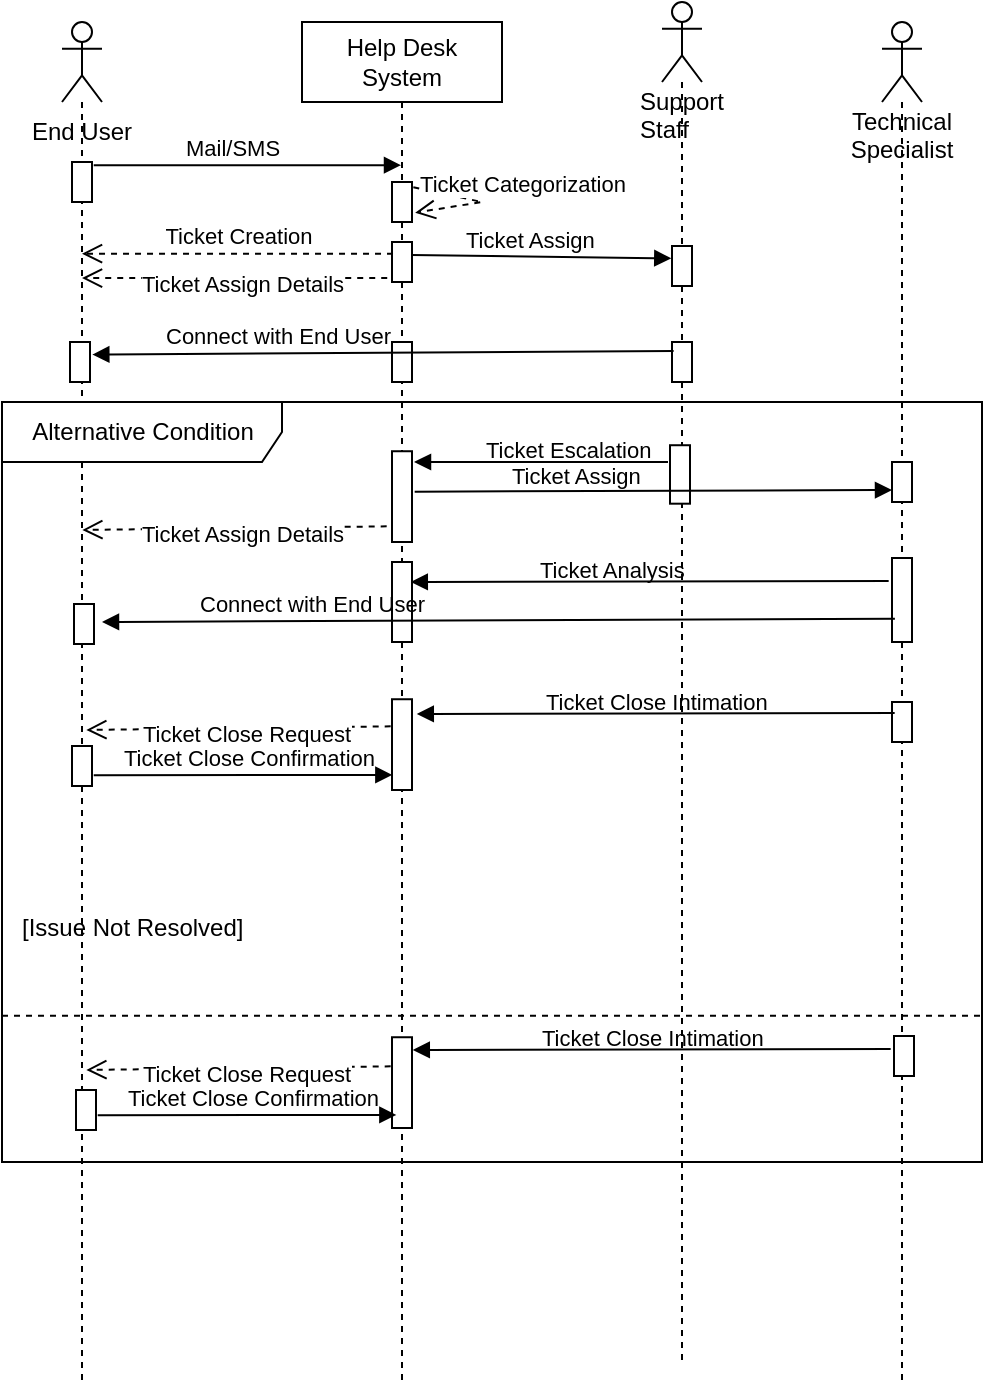 <mxfile version="20.8.5" type="github">
  <diagram name="Page-1" id="c7488fd3-1785-93aa-aadb-54a6760d102a">
    <mxGraphModel dx="934" dy="538" grid="1" gridSize="10" guides="1" tooltips="1" connect="1" arrows="1" fold="1" page="1" pageScale="1" pageWidth="1100" pageHeight="850" background="none" math="0" shadow="0">
      <root>
        <mxCell id="0" />
        <mxCell id="1" parent="0" />
        <mxCell id="D_ySamenjN0o2ctrZhSt-29" value="" style="shape=umlLifeline;participant=umlActor;perimeter=lifelinePerimeter;whiteSpace=wrap;html=1;container=1;collapsible=0;recursiveResize=0;verticalAlign=top;spacingTop=36;outlineConnect=0;fillColor=none;" parent="1" vertex="1">
          <mxGeometry x="90" y="40" width="20" height="680" as="geometry" />
        </mxCell>
        <mxCell id="WngzqLlNWW4Z8B7oAlS5-2" value="" style="html=1;points=[];perimeter=orthogonalPerimeter;" parent="D_ySamenjN0o2ctrZhSt-29" vertex="1">
          <mxGeometry x="5" y="70" width="10" height="20" as="geometry" />
        </mxCell>
        <mxCell id="MRX5hbzs_zA0vWkT0qmY-10" value="" style="html=1;points=[];perimeter=orthogonalPerimeter;" vertex="1" parent="D_ySamenjN0o2ctrZhSt-29">
          <mxGeometry x="4" y="160" width="10" height="20" as="geometry" />
        </mxCell>
        <mxCell id="MRX5hbzs_zA0vWkT0qmY-26" value="" style="html=1;points=[];perimeter=orthogonalPerimeter;" vertex="1" parent="D_ySamenjN0o2ctrZhSt-29">
          <mxGeometry x="6" y="291" width="10" height="20" as="geometry" />
        </mxCell>
        <mxCell id="MRX5hbzs_zA0vWkT0qmY-35" value="" style="html=1;points=[];perimeter=orthogonalPerimeter;" vertex="1" parent="D_ySamenjN0o2ctrZhSt-29">
          <mxGeometry x="5" y="362" width="10" height="20" as="geometry" />
        </mxCell>
        <mxCell id="MRX5hbzs_zA0vWkT0qmY-36" value="" style="html=1;points=[];perimeter=orthogonalPerimeter;" vertex="1" parent="D_ySamenjN0o2ctrZhSt-29">
          <mxGeometry x="7" y="534" width="10" height="20" as="geometry" />
        </mxCell>
        <mxCell id="D_ySamenjN0o2ctrZhSt-30" value="Help Desk System" style="shape=umlLifeline;perimeter=lifelinePerimeter;whiteSpace=wrap;html=1;container=1;collapsible=0;recursiveResize=0;outlineConnect=0;fillColor=none;" parent="1" vertex="1">
          <mxGeometry x="210" y="40" width="100" height="680" as="geometry" />
        </mxCell>
        <mxCell id="UEY1z4FeeZJQMqZzBVZx-1" value="" style="html=1;points=[];perimeter=orthogonalPerimeter;" parent="D_ySamenjN0o2ctrZhSt-30" vertex="1">
          <mxGeometry x="45" y="80" width="10" height="20" as="geometry" />
        </mxCell>
        <mxCell id="yABycnlgP7srYdiVndCJ-1" value="Ticket Categorization" style="html=1;verticalAlign=bottom;endArrow=open;dashed=1;endSize=8;rounded=0;exitX=1.067;exitY=0.133;exitDx=0;exitDy=0;exitPerimeter=0;edgeStyle=entityRelationEdgeStyle;elbow=vertical;entryX=1.159;entryY=0.767;entryDx=0;entryDy=0;entryPerimeter=0;" parent="D_ySamenjN0o2ctrZhSt-30" source="UEY1z4FeeZJQMqZzBVZx-1" target="UEY1z4FeeZJQMqZzBVZx-1" edge="1">
          <mxGeometry x="0.018" y="20" relative="1" as="geometry">
            <mxPoint x="59.5" y="150.15" as="sourcePoint" />
            <mxPoint x="90" y="103" as="targetPoint" />
            <Array as="points">
              <mxPoint x="90" y="90" />
            </Array>
            <mxPoint x="17" y="-20" as="offset" />
          </mxGeometry>
        </mxCell>
        <mxCell id="MRX5hbzs_zA0vWkT0qmY-7" value="" style="html=1;points=[];perimeter=orthogonalPerimeter;" vertex="1" parent="D_ySamenjN0o2ctrZhSt-30">
          <mxGeometry x="45" y="110" width="10" height="20" as="geometry" />
        </mxCell>
        <mxCell id="MRX5hbzs_zA0vWkT0qmY-9" value="" style="html=1;points=[];perimeter=orthogonalPerimeter;" vertex="1" parent="D_ySamenjN0o2ctrZhSt-30">
          <mxGeometry x="45" y="160" width="10" height="20" as="geometry" />
        </mxCell>
        <mxCell id="D_ySamenjN0o2ctrZhSt-31" value="End User" style="text;html=1;strokeColor=none;fillColor=none;align=center;verticalAlign=middle;whiteSpace=wrap;rounded=0;" parent="1" vertex="1">
          <mxGeometry x="70" y="80" width="60" height="30" as="geometry" />
        </mxCell>
        <mxCell id="D_ySamenjN0o2ctrZhSt-44" value="Mail/SMS" style="html=1;verticalAlign=bottom;labelBackgroundColor=none;endArrow=block;endFill=1;endSize=6;align=left;rounded=0;labelBorderColor=none;exitX=1.086;exitY=0.08;exitDx=0;exitDy=0;exitPerimeter=0;" parent="1" source="WngzqLlNWW4Z8B7oAlS5-2" target="D_ySamenjN0o2ctrZhSt-30" edge="1">
          <mxGeometry x="-0.425" relative="1" as="geometry">
            <mxPoint x="320" y="250" as="sourcePoint" />
            <mxPoint x="430" y="250" as="targetPoint" />
            <mxPoint as="offset" />
          </mxGeometry>
        </mxCell>
        <mxCell id="WngzqLlNWW4Z8B7oAlS5-3" value="&lt;div style=&quot;text-align: justify;&quot;&gt;&lt;span style=&quot;background-color: initial;&quot;&gt;Support Staff&lt;/span&gt;&lt;/div&gt;" style="shape=umlLifeline;participant=umlActor;perimeter=lifelinePerimeter;whiteSpace=wrap;html=1;container=1;collapsible=0;recursiveResize=0;verticalAlign=top;spacingTop=36;outlineConnect=0;size=40;align=center;" parent="1" vertex="1">
          <mxGeometry x="390" y="30" width="20" height="680" as="geometry" />
        </mxCell>
        <mxCell id="UEY1z4FeeZJQMqZzBVZx-3" value="" style="html=1;points=[];perimeter=orthogonalPerimeter;" parent="WngzqLlNWW4Z8B7oAlS5-3" vertex="1">
          <mxGeometry x="5" y="122" width="10" height="20" as="geometry" />
        </mxCell>
        <mxCell id="MRX5hbzs_zA0vWkT0qmY-8" value="" style="html=1;points=[];perimeter=orthogonalPerimeter;" vertex="1" parent="WngzqLlNWW4Z8B7oAlS5-3">
          <mxGeometry x="5" y="170" width="10" height="20" as="geometry" />
        </mxCell>
        <mxCell id="UEY1z4FeeZJQMqZzBVZx-2" value="Ticket Assign" style="html=1;verticalAlign=bottom;labelBackgroundColor=none;endArrow=block;endFill=1;endSize=6;align=left;rounded=0;labelBorderColor=none;entryX=-0.036;entryY=0.309;entryDx=0;entryDy=0;entryPerimeter=0;exitX=0.978;exitY=0.322;exitDx=0;exitDy=0;exitPerimeter=0;" parent="1" target="UEY1z4FeeZJQMqZzBVZx-3" edge="1" source="MRX5hbzs_zA0vWkT0qmY-7">
          <mxGeometry x="-0.611" y="-1" relative="1" as="geometry">
            <mxPoint x="270" y="158" as="sourcePoint" />
            <mxPoint x="400" y="156" as="targetPoint" />
            <mxPoint as="offset" />
          </mxGeometry>
        </mxCell>
        <mxCell id="yABycnlgP7srYdiVndCJ-2" value="Ticket Assign Details" style="html=1;verticalAlign=bottom;endArrow=open;dashed=1;endSize=8;rounded=0;exitX=-0.239;exitY=0.901;exitDx=0;exitDy=0;exitPerimeter=0;" parent="1" source="MRX5hbzs_zA0vWkT0qmY-7" target="D_ySamenjN0o2ctrZhSt-29" edge="1">
          <mxGeometry x="-0.051" y="12" relative="1" as="geometry">
            <mxPoint x="240" y="187" as="sourcePoint" />
            <mxPoint x="110" y="187" as="targetPoint" />
            <mxPoint as="offset" />
          </mxGeometry>
        </mxCell>
        <mxCell id="MRX5hbzs_zA0vWkT0qmY-1" value="Connect with End User" style="html=1;verticalAlign=bottom;labelBackgroundColor=none;endArrow=block;endFill=1;endSize=6;align=left;rounded=0;labelBorderColor=none;exitX=0.08;exitY=0.228;exitDx=0;exitDy=0;exitPerimeter=0;entryX=1.116;entryY=0.314;entryDx=0;entryDy=0;entryPerimeter=0;" edge="1" parent="1" source="MRX5hbzs_zA0vWkT0qmY-8" target="MRX5hbzs_zA0vWkT0qmY-10">
          <mxGeometry x="0.76" relative="1" as="geometry">
            <mxPoint x="380" y="200" as="sourcePoint" />
            <mxPoint x="150" y="200" as="targetPoint" />
            <mxPoint as="offset" />
          </mxGeometry>
        </mxCell>
        <mxCell id="WngzqLlNWW4Z8B7oAlS5-4" value="Ticket Creation" style="html=1;verticalAlign=bottom;endArrow=open;dashed=1;endSize=8;rounded=0;exitX=0.051;exitY=0.293;exitDx=0;exitDy=0;exitPerimeter=0;" parent="1" source="MRX5hbzs_zA0vWkT0qmY-7" edge="1" target="D_ySamenjN0o2ctrZhSt-29">
          <mxGeometry relative="1" as="geometry">
            <mxPoint x="248" y="160" as="sourcePoint" />
            <mxPoint x="148" y="160" as="targetPoint" />
          </mxGeometry>
        </mxCell>
        <mxCell id="MRX5hbzs_zA0vWkT0qmY-4" value="Alternative Condition" style="shape=umlFrame;tabWidth=110;tabHeight=30;tabPosition=left;html=1;boundedLbl=1;labelInHeader=1;width=140;height=30;" vertex="1" parent="1">
          <mxGeometry x="60" y="230" width="490" height="380" as="geometry" />
        </mxCell>
        <mxCell id="MRX5hbzs_zA0vWkT0qmY-6" value="" style="line;strokeWidth=1;dashed=1;labelPosition=center;verticalLabelPosition=bottom;align=left;verticalAlign=top;spacingLeft=20;spacingTop=15;" vertex="1" parent="MRX5hbzs_zA0vWkT0qmY-4">
          <mxGeometry y="299.323" width="490" height="15.2" as="geometry" />
        </mxCell>
        <mxCell id="MRX5hbzs_zA0vWkT0qmY-16" value="" style="html=1;points=[];perimeter=orthogonalPerimeter;" vertex="1" parent="MRX5hbzs_zA0vWkT0qmY-4">
          <mxGeometry x="334" y="21.615" width="10" height="29.231" as="geometry" />
        </mxCell>
        <mxCell id="MRX5hbzs_zA0vWkT0qmY-5" value="[Issue Not Resolved]" style="text" vertex="1" parent="MRX5hbzs_zA0vWkT0qmY-4">
          <mxGeometry width="100" height="10" relative="1" as="geometry">
            <mxPoint x="8" y="249" as="offset" />
          </mxGeometry>
        </mxCell>
        <mxCell id="MRX5hbzs_zA0vWkT0qmY-17" value="Ticket Escalation" style="html=1;verticalAlign=bottom;labelBackgroundColor=none;endArrow=block;endFill=1;endSize=6;align=left;rounded=0;labelBorderColor=none;" edge="1" parent="MRX5hbzs_zA0vWkT0qmY-4">
          <mxGeometry x="0.474" y="3" relative="1" as="geometry">
            <mxPoint x="333" y="30" as="sourcePoint" />
            <mxPoint x="206" y="30" as="targetPoint" />
            <mxPoint as="offset" />
          </mxGeometry>
        </mxCell>
        <mxCell id="MRX5hbzs_zA0vWkT0qmY-18" value="" style="html=1;points=[];perimeter=orthogonalPerimeter;" vertex="1" parent="MRX5hbzs_zA0vWkT0qmY-4">
          <mxGeometry x="195" y="24.62" width="10" height="45.38" as="geometry" />
        </mxCell>
        <mxCell id="MRX5hbzs_zA0vWkT0qmY-21" value="Ticket Assign Details" style="html=1;verticalAlign=bottom;endArrow=open;dashed=1;endSize=8;rounded=0;exitX=-0.266;exitY=0.774;exitDx=0;exitDy=0;exitPerimeter=0;entryX=0.082;entryY=0.192;entryDx=0;entryDy=0;entryPerimeter=0;" edge="1" parent="MRX5hbzs_zA0vWkT0qmY-4">
          <mxGeometry x="-0.051" y="12" relative="1" as="geometry">
            <mxPoint x="192.34" y="62.177" as="sourcePoint" />
            <mxPoint x="40.18" y="63.96" as="targetPoint" />
            <mxPoint as="offset" />
          </mxGeometry>
        </mxCell>
        <mxCell id="MRX5hbzs_zA0vWkT0qmY-24" value="" style="html=1;points=[];perimeter=orthogonalPerimeter;" vertex="1" parent="MRX5hbzs_zA0vWkT0qmY-4">
          <mxGeometry x="195" y="80" width="10" height="40" as="geometry" />
        </mxCell>
        <mxCell id="MRX5hbzs_zA0vWkT0qmY-30" value="" style="html=1;points=[];perimeter=orthogonalPerimeter;" vertex="1" parent="MRX5hbzs_zA0vWkT0qmY-4">
          <mxGeometry x="195" y="148.62" width="10" height="45.38" as="geometry" />
        </mxCell>
        <mxCell id="MRX5hbzs_zA0vWkT0qmY-31" value="" style="html=1;points=[];perimeter=orthogonalPerimeter;" vertex="1" parent="MRX5hbzs_zA0vWkT0qmY-4">
          <mxGeometry x="195" y="317.62" width="10" height="45.38" as="geometry" />
        </mxCell>
        <mxCell id="MRX5hbzs_zA0vWkT0qmY-33" value="Ticket Close Request" style="html=1;verticalAlign=bottom;endArrow=open;dashed=1;endSize=8;rounded=0;exitX=-0.266;exitY=0.774;exitDx=0;exitDy=0;exitPerimeter=0;entryX=0.082;entryY=0.192;entryDx=0;entryDy=0;entryPerimeter=0;" edge="1" parent="MRX5hbzs_zA0vWkT0qmY-4">
          <mxGeometry x="-0.051" y="12" relative="1" as="geometry">
            <mxPoint x="194.34" y="162.177" as="sourcePoint" />
            <mxPoint x="42.18" y="163.96" as="targetPoint" />
            <mxPoint as="offset" />
          </mxGeometry>
        </mxCell>
        <mxCell id="MRX5hbzs_zA0vWkT0qmY-34" value="Ticket Close Request" style="html=1;verticalAlign=bottom;endArrow=open;dashed=1;endSize=8;rounded=0;exitX=-0.266;exitY=0.774;exitDx=0;exitDy=0;exitPerimeter=0;entryX=0.082;entryY=0.192;entryDx=0;entryDy=0;entryPerimeter=0;" edge="1" parent="MRX5hbzs_zA0vWkT0qmY-4">
          <mxGeometry x="-0.051" y="12" relative="1" as="geometry">
            <mxPoint x="194.34" y="332.177" as="sourcePoint" />
            <mxPoint x="42.18" y="333.96" as="targetPoint" />
            <mxPoint as="offset" />
          </mxGeometry>
        </mxCell>
        <mxCell id="MRX5hbzs_zA0vWkT0qmY-15" value="Technical Specialist" style="shape=umlLifeline;participant=umlActor;perimeter=lifelinePerimeter;whiteSpace=wrap;html=1;container=1;collapsible=0;recursiveResize=0;verticalAlign=top;spacingTop=36;outlineConnect=0;size=40;" vertex="1" parent="1">
          <mxGeometry x="500" y="40" width="20" height="680" as="geometry" />
        </mxCell>
        <mxCell id="MRX5hbzs_zA0vWkT0qmY-20" value="" style="html=1;points=[];perimeter=orthogonalPerimeter;" vertex="1" parent="MRX5hbzs_zA0vWkT0qmY-15">
          <mxGeometry x="5" y="220" width="10" height="20" as="geometry" />
        </mxCell>
        <mxCell id="MRX5hbzs_zA0vWkT0qmY-22" value="" style="html=1;points=[];perimeter=orthogonalPerimeter;" vertex="1" parent="MRX5hbzs_zA0vWkT0qmY-15">
          <mxGeometry x="5" y="268" width="10" height="42" as="geometry" />
        </mxCell>
        <mxCell id="MRX5hbzs_zA0vWkT0qmY-27" value="" style="html=1;points=[];perimeter=orthogonalPerimeter;" vertex="1" parent="MRX5hbzs_zA0vWkT0qmY-15">
          <mxGeometry x="5" y="340" width="10" height="20" as="geometry" />
        </mxCell>
        <mxCell id="MRX5hbzs_zA0vWkT0qmY-28" value="" style="html=1;points=[];perimeter=orthogonalPerimeter;" vertex="1" parent="MRX5hbzs_zA0vWkT0qmY-15">
          <mxGeometry x="6" y="507" width="10" height="20" as="geometry" />
        </mxCell>
        <mxCell id="MRX5hbzs_zA0vWkT0qmY-19" value="Ticket Assign" style="html=1;verticalAlign=bottom;labelBackgroundColor=none;endArrow=block;endFill=1;endSize=6;align=left;rounded=0;labelBorderColor=none;exitX=1.134;exitY=0.817;exitDx=0;exitDy=0;exitPerimeter=0;" edge="1" parent="1">
          <mxGeometry x="-0.611" y="-1" relative="1" as="geometry">
            <mxPoint x="266.34" y="274.85" as="sourcePoint" />
            <mxPoint x="505" y="274" as="targetPoint" />
            <mxPoint as="offset" />
          </mxGeometry>
        </mxCell>
        <mxCell id="MRX5hbzs_zA0vWkT0qmY-23" value="Ticket Analysis" style="html=1;verticalAlign=bottom;labelBackgroundColor=none;endArrow=block;endFill=1;endSize=6;align=left;rounded=0;labelBorderColor=none;exitX=-0.167;exitY=0.273;exitDx=0;exitDy=0;exitPerimeter=0;entryX=0.94;entryY=0.25;entryDx=0;entryDy=0;entryPerimeter=0;" edge="1" parent="1" source="MRX5hbzs_zA0vWkT0qmY-22" target="MRX5hbzs_zA0vWkT0qmY-24">
          <mxGeometry x="0.474" y="3" relative="1" as="geometry">
            <mxPoint x="463" y="319" as="sourcePoint" />
            <mxPoint x="336" y="319" as="targetPoint" />
            <mxPoint as="offset" />
          </mxGeometry>
        </mxCell>
        <mxCell id="MRX5hbzs_zA0vWkT0qmY-25" value="Connect with End User" style="html=1;verticalAlign=bottom;labelBackgroundColor=none;endArrow=block;endFill=1;endSize=6;align=left;rounded=0;labelBorderColor=none;exitX=0.145;exitY=0.723;exitDx=0;exitDy=0;exitPerimeter=0;" edge="1" parent="1" source="MRX5hbzs_zA0vWkT0qmY-22">
          <mxGeometry x="0.76" relative="1" as="geometry">
            <mxPoint x="405.8" y="336.56" as="sourcePoint" />
            <mxPoint x="110" y="340" as="targetPoint" />
            <mxPoint as="offset" />
          </mxGeometry>
        </mxCell>
        <mxCell id="MRX5hbzs_zA0vWkT0qmY-29" value="Ticket Close Intimation" style="html=1;verticalAlign=bottom;labelBackgroundColor=none;endArrow=block;endFill=1;endSize=6;align=left;rounded=0;labelBorderColor=none;exitX=-0.167;exitY=0.273;exitDx=0;exitDy=0;exitPerimeter=0;entryX=0.94;entryY=0.25;entryDx=0;entryDy=0;entryPerimeter=0;" edge="1" parent="1">
          <mxGeometry x="0.474" y="3" relative="1" as="geometry">
            <mxPoint x="506.33" y="385.466" as="sourcePoint" />
            <mxPoint x="267.4" y="386" as="targetPoint" />
            <mxPoint as="offset" />
          </mxGeometry>
        </mxCell>
        <mxCell id="MRX5hbzs_zA0vWkT0qmY-32" value="Ticket Close Intimation" style="html=1;verticalAlign=bottom;labelBackgroundColor=none;endArrow=block;endFill=1;endSize=6;align=left;rounded=0;labelBorderColor=none;exitX=-0.167;exitY=0.273;exitDx=0;exitDy=0;exitPerimeter=0;entryX=0.94;entryY=0.25;entryDx=0;entryDy=0;entryPerimeter=0;" edge="1" parent="1">
          <mxGeometry x="0.474" y="3" relative="1" as="geometry">
            <mxPoint x="504.33" y="553.466" as="sourcePoint" />
            <mxPoint x="265.4" y="554" as="targetPoint" />
            <mxPoint as="offset" />
          </mxGeometry>
        </mxCell>
        <mxCell id="MRX5hbzs_zA0vWkT0qmY-37" value="Ticket Close Confirmation" style="html=1;verticalAlign=bottom;labelBackgroundColor=none;endArrow=block;endFill=1;endSize=6;align=left;rounded=0;labelBorderColor=none;exitX=1.086;exitY=0.08;exitDx=0;exitDy=0;exitPerimeter=0;entryX=0.018;entryY=0.834;entryDx=0;entryDy=0;entryPerimeter=0;" edge="1" parent="1" target="MRX5hbzs_zA0vWkT0qmY-30">
          <mxGeometry x="-0.816" relative="1" as="geometry">
            <mxPoint x="105.86" y="416.6" as="sourcePoint" />
            <mxPoint x="250" y="417" as="targetPoint" />
            <mxPoint as="offset" />
          </mxGeometry>
        </mxCell>
        <mxCell id="MRX5hbzs_zA0vWkT0qmY-38" value="Ticket Close Confirmation" style="html=1;verticalAlign=bottom;labelBackgroundColor=none;endArrow=block;endFill=1;endSize=6;align=left;rounded=0;labelBorderColor=none;exitX=1.086;exitY=0.08;exitDx=0;exitDy=0;exitPerimeter=0;entryX=0.018;entryY=0.834;entryDx=0;entryDy=0;entryPerimeter=0;" edge="1" parent="1">
          <mxGeometry x="-0.816" relative="1" as="geometry">
            <mxPoint x="107.86" y="586.6" as="sourcePoint" />
            <mxPoint x="257.18" y="586.467" as="targetPoint" />
            <mxPoint as="offset" />
          </mxGeometry>
        </mxCell>
      </root>
    </mxGraphModel>
  </diagram>
</mxfile>
